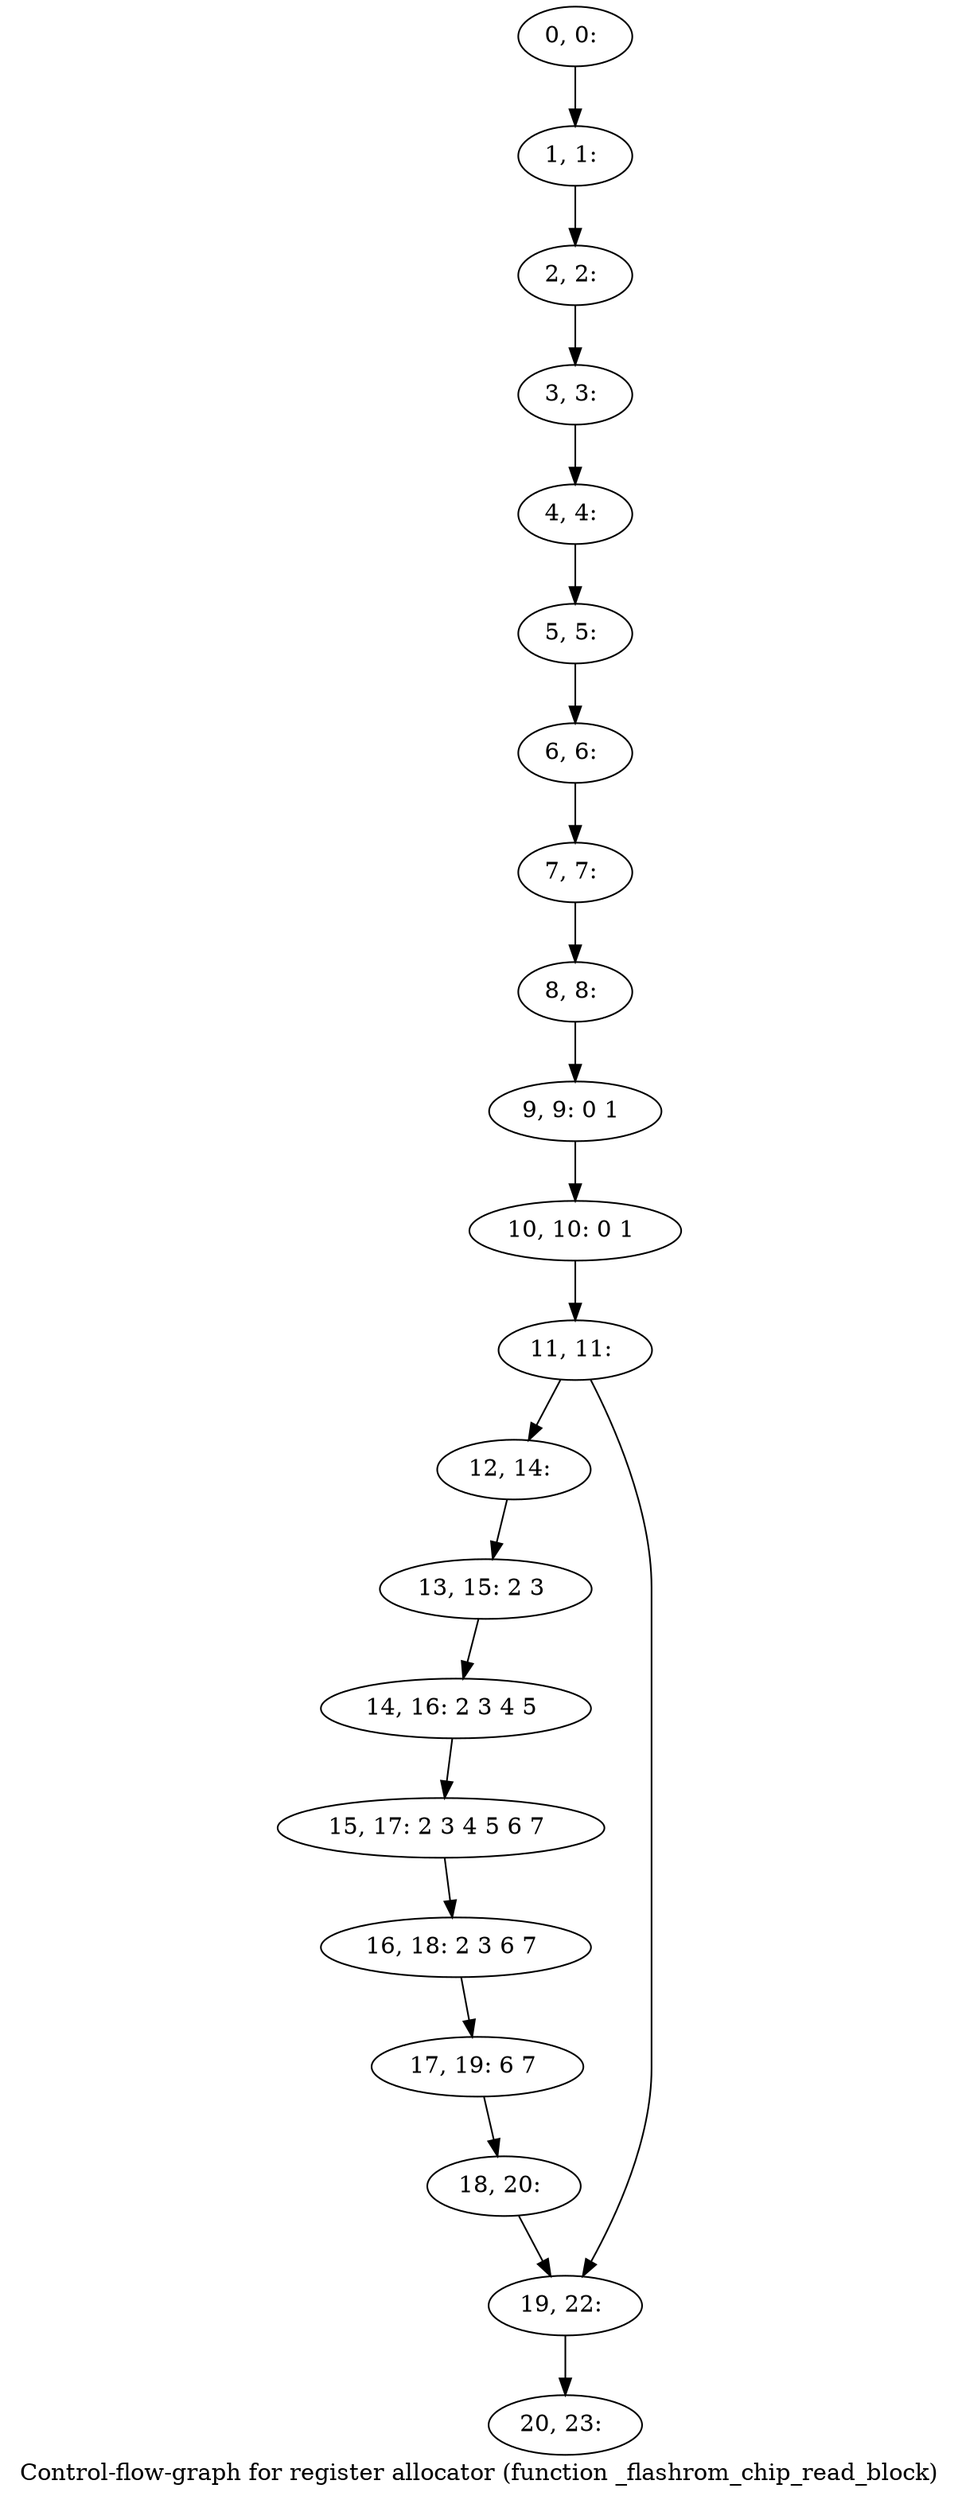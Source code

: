 digraph G {
graph [label="Control-flow-graph for register allocator (function _flashrom_chip_read_block)"]
0[label="0, 0: "];
1[label="1, 1: "];
2[label="2, 2: "];
3[label="3, 3: "];
4[label="4, 4: "];
5[label="5, 5: "];
6[label="6, 6: "];
7[label="7, 7: "];
8[label="8, 8: "];
9[label="9, 9: 0 1 "];
10[label="10, 10: 0 1 "];
11[label="11, 11: "];
12[label="12, 14: "];
13[label="13, 15: 2 3 "];
14[label="14, 16: 2 3 4 5 "];
15[label="15, 17: 2 3 4 5 6 7 "];
16[label="16, 18: 2 3 6 7 "];
17[label="17, 19: 6 7 "];
18[label="18, 20: "];
19[label="19, 22: "];
20[label="20, 23: "];
0->1 ;
1->2 ;
2->3 ;
3->4 ;
4->5 ;
5->6 ;
6->7 ;
7->8 ;
8->9 ;
9->10 ;
10->11 ;
11->12 ;
11->19 ;
12->13 ;
13->14 ;
14->15 ;
15->16 ;
16->17 ;
17->18 ;
18->19 ;
19->20 ;
}
